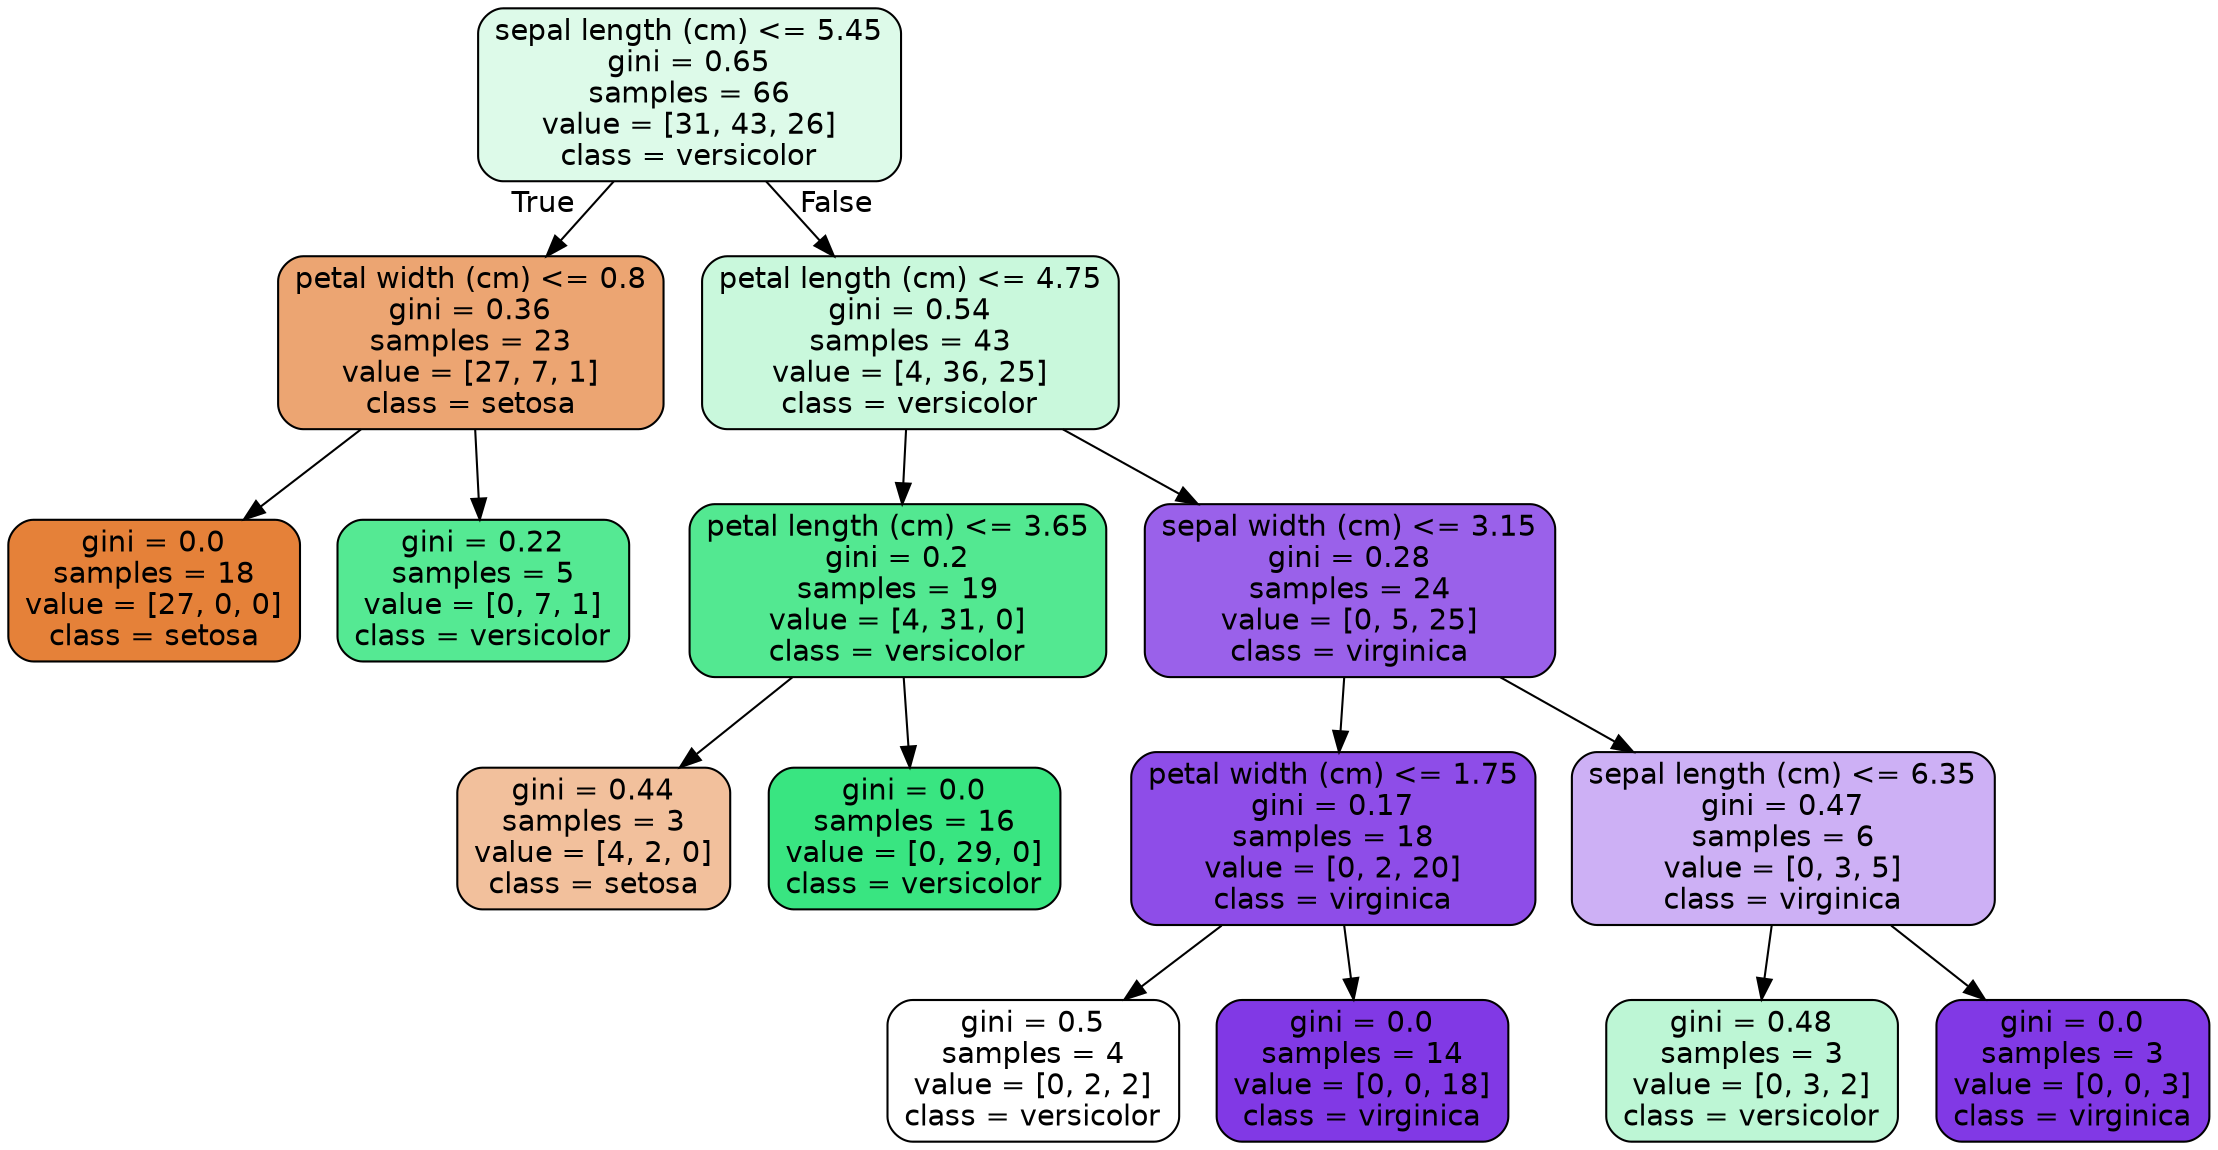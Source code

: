 digraph Tree {
node [shape=box, style="filled, rounded", color="black", fontname=helvetica] ;
edge [fontname=helvetica] ;
0 [label="sepal length (cm) <= 5.45\ngini = 0.65\nsamples = 66\nvalue = [31, 43, 26]\nclass = versicolor", fillcolor="#ddfae9"] ;
1 [label="petal width (cm) <= 0.8\ngini = 0.36\nsamples = 23\nvalue = [27, 7, 1]\nclass = setosa", fillcolor="#eca572"] ;
0 -> 1 [labeldistance=2.5, labelangle=45, headlabel="True"] ;
2 [label="gini = 0.0\nsamples = 18\nvalue = [27, 0, 0]\nclass = setosa", fillcolor="#e58139"] ;
1 -> 2 ;
3 [label="gini = 0.22\nsamples = 5\nvalue = [0, 7, 1]\nclass = versicolor", fillcolor="#55e993"] ;
1 -> 3 ;
4 [label="petal length (cm) <= 4.75\ngini = 0.54\nsamples = 43\nvalue = [4, 36, 25]\nclass = versicolor", fillcolor="#c9f8dc"] ;
0 -> 4 [labeldistance=2.5, labelangle=-45, headlabel="False"] ;
5 [label="petal length (cm) <= 3.65\ngini = 0.2\nsamples = 19\nvalue = [4, 31, 0]\nclass = versicolor", fillcolor="#53e891"] ;
4 -> 5 ;
6 [label="gini = 0.44\nsamples = 3\nvalue = [4, 2, 0]\nclass = setosa", fillcolor="#f2c09c"] ;
5 -> 6 ;
7 [label="gini = 0.0\nsamples = 16\nvalue = [0, 29, 0]\nclass = versicolor", fillcolor="#39e581"] ;
5 -> 7 ;
8 [label="sepal width (cm) <= 3.15\ngini = 0.28\nsamples = 24\nvalue = [0, 5, 25]\nclass = virginica", fillcolor="#9a61ea"] ;
4 -> 8 ;
9 [label="petal width (cm) <= 1.75\ngini = 0.17\nsamples = 18\nvalue = [0, 2, 20]\nclass = virginica", fillcolor="#8e4de8"] ;
8 -> 9 ;
10 [label="gini = 0.5\nsamples = 4\nvalue = [0, 2, 2]\nclass = versicolor", fillcolor="#ffffff"] ;
9 -> 10 ;
11 [label="gini = 0.0\nsamples = 14\nvalue = [0, 0, 18]\nclass = virginica", fillcolor="#8139e5"] ;
9 -> 11 ;
12 [label="sepal length (cm) <= 6.35\ngini = 0.47\nsamples = 6\nvalue = [0, 3, 5]\nclass = virginica", fillcolor="#cdb0f5"] ;
8 -> 12 ;
13 [label="gini = 0.48\nsamples = 3\nvalue = [0, 3, 2]\nclass = versicolor", fillcolor="#bdf6d5"] ;
12 -> 13 ;
14 [label="gini = 0.0\nsamples = 3\nvalue = [0, 0, 3]\nclass = virginica", fillcolor="#8139e5"] ;
12 -> 14 ;
}